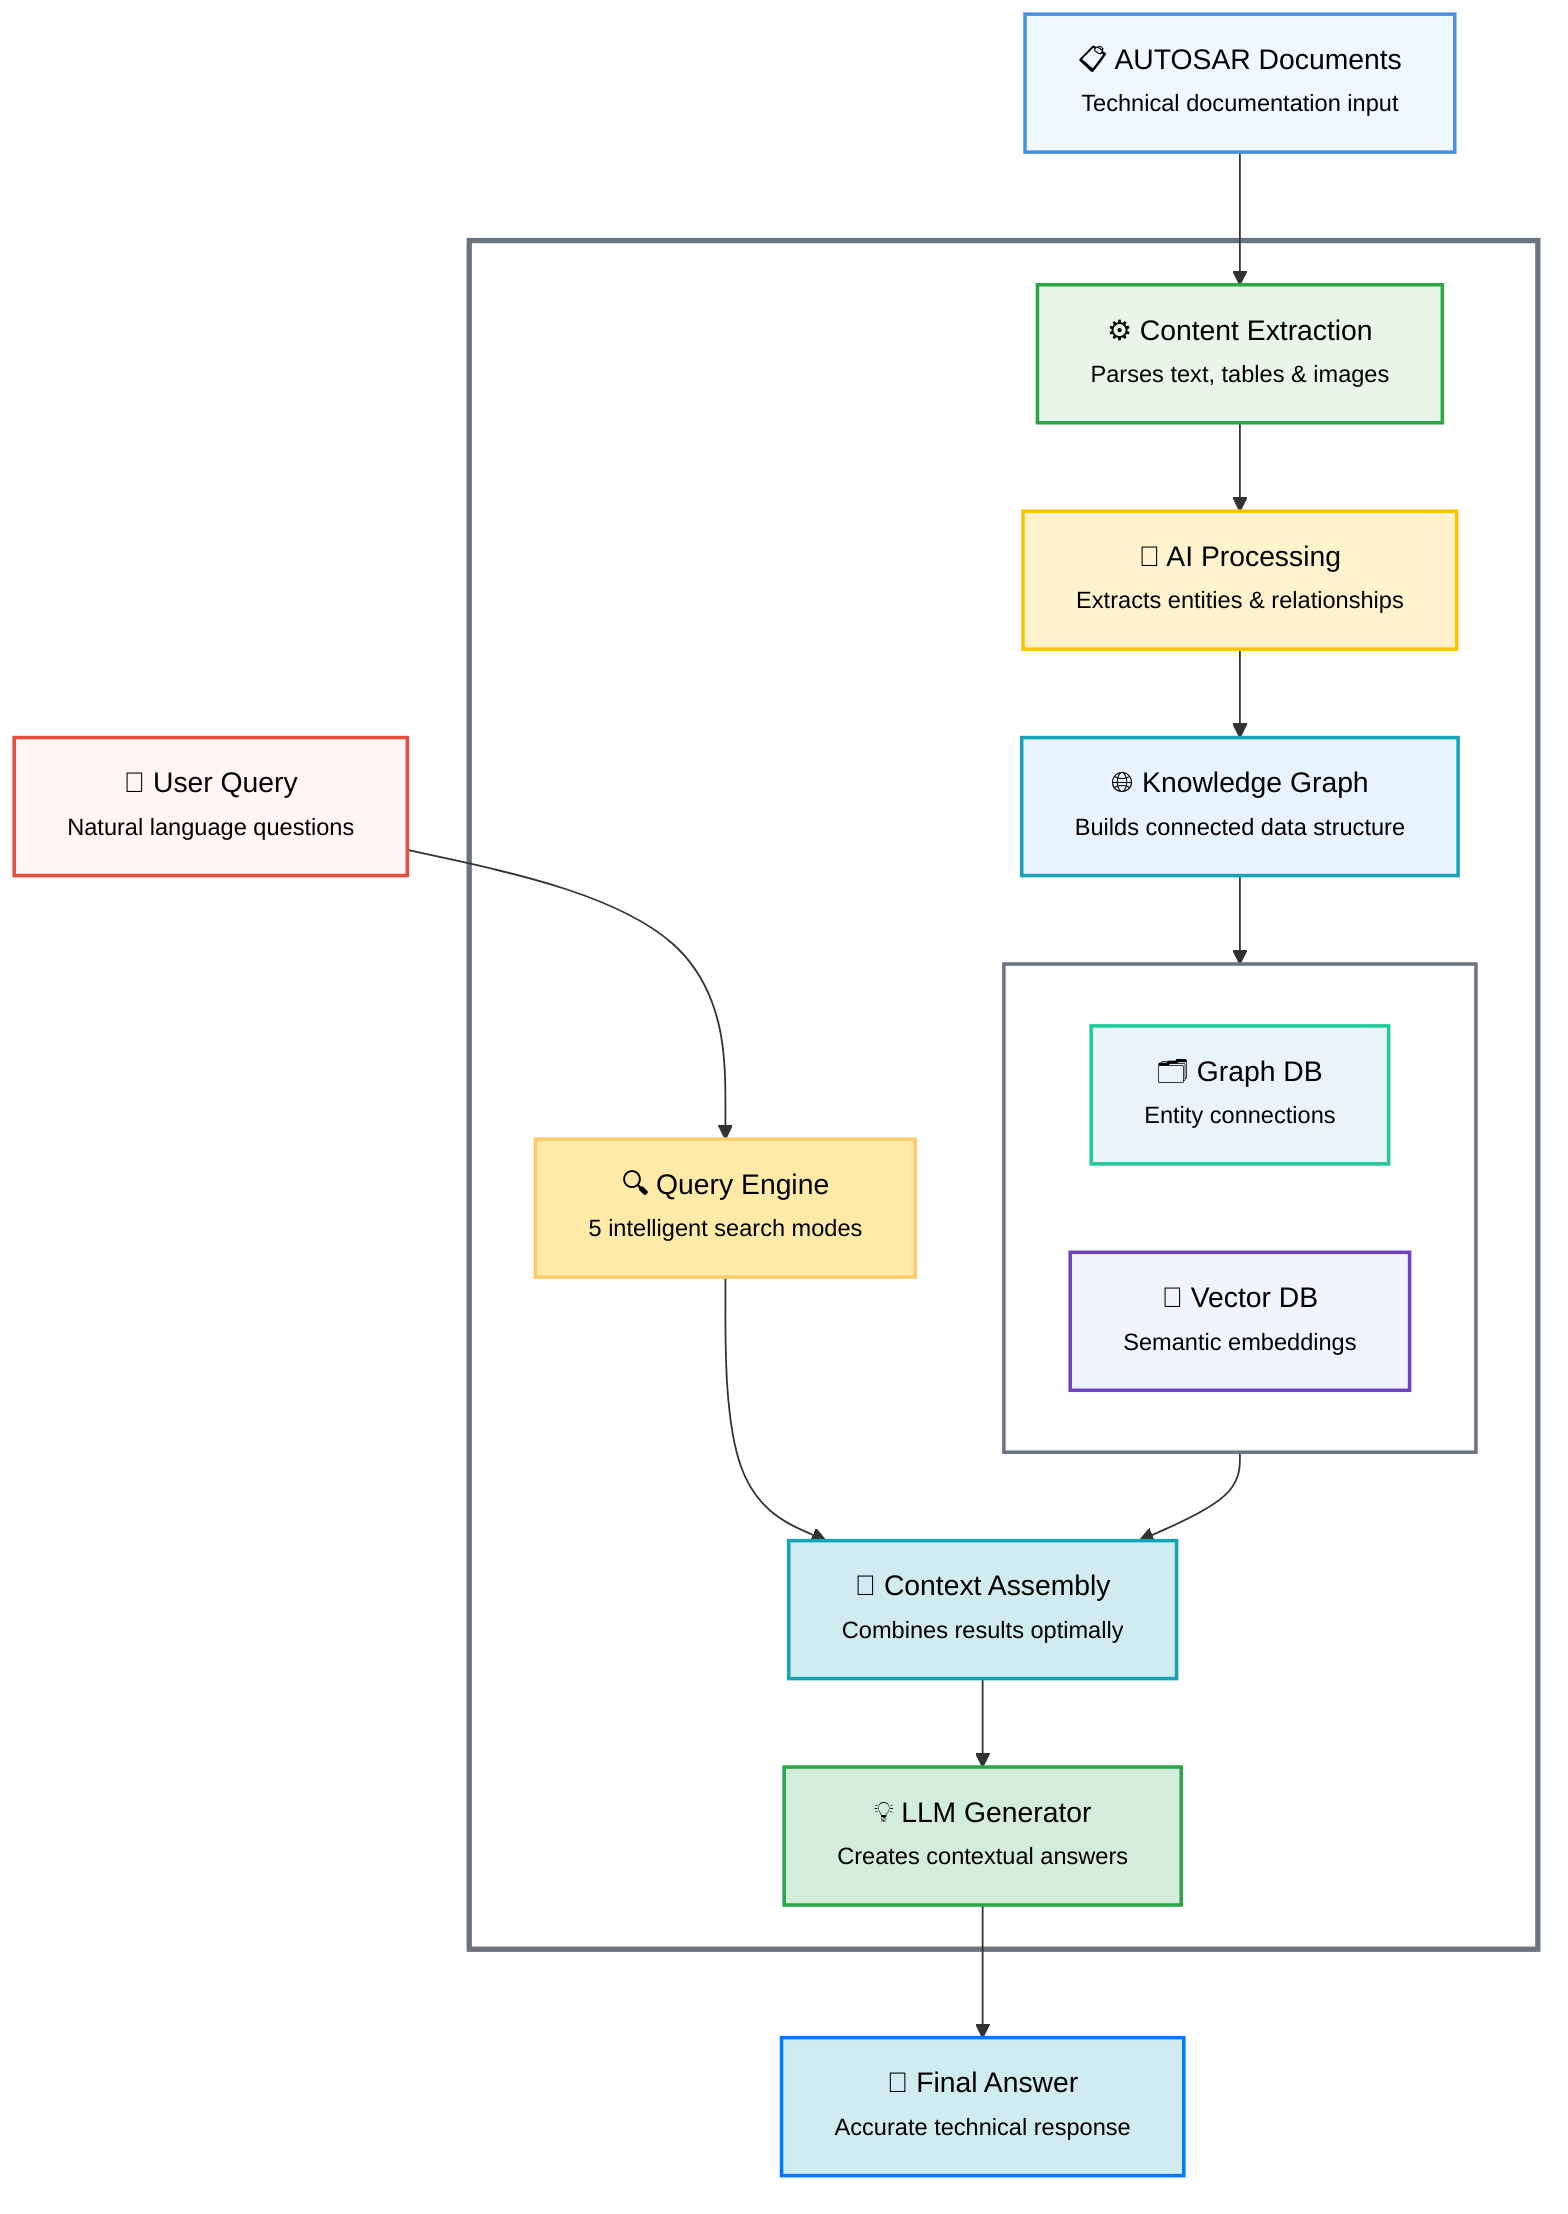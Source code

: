 flowchart TD
    %% Input
    DOC[📋 AUTOSAR Documents<br/><small style="color:black">Technical documentation input</small>]
    USER[💬 User Query<br/><small style="color:black">Natural language questions</small>]
    
    %% Main Processing Box
    subgraph LIGHTRAG [" "]
        direction TB
        
        %% Processing Components
        EXTRACT[⚙️ Content Extraction<br/><small style="color:black">Parses text, tables & images</small>]
        
        AI_PROC[🤖 AI Processing<br/><small style="color:black">Extracts entities & relationships</small>]
        
        KG_BUILD[🌐 Knowledge Graph<br/><small style="color:black">Builds connected data structure</small>]
        
        %% Storage
        subgraph STORAGE [" "]
            direction LR
            GRAPH_DB[🗂️ Graph DB<br/><small style="color:black">Entity connections</small>]
            VECTOR_DB[🔢 Vector DB<br/><small style="color:black">Semantic embeddings</small>]
        end
        
        %% Query Processing
        QUERY_PROC[🔍 Query Engine<br/><small style="color:black">5 intelligent search modes</small>]
        
        CONTEXT[🧩 Context Assembly<br/><small style="color:black">Combines results optimally</small>]
        
        LLM[💡 LLM Generator<br/><small style="color:black">Creates contextual answers</small>]
    end
    
    %% Output
    ANSWER[📝 Final Answer<br/><small style="color:black">Accurate technical response</small>]
    
    %% Connections
    DOC --> EXTRACT
    EXTRACT --> AI_PROC
    AI_PROC --> KG_BUILD
    KG_BUILD --> STORAGE
    
    USER --> QUERY_PROC
    QUERY_PROC --> CONTEXT
    STORAGE --> CONTEXT
    CONTEXT --> LLM
    LLM --> ANSWER
    
    %% Styling - Light colors with black text
    style DOC fill:#f0f8ff,stroke:#4a90e2,stroke-width:2px,color:#000000
    style USER fill:#fff5f5,stroke:#e74c3c,stroke-width:2px,color:#000000
    style LIGHTRAG fill:#ffffff,stroke:#6c757d,stroke-width:3px,color:#000000
    style EXTRACT fill:#e8f5e9,stroke:#28a745,stroke-width:2px,color:#000000
    style AI_PROC fill:#fff3cd,stroke:#ffc107,stroke-width:2px,color:#000000
    style KG_BUILD fill:#e7f3ff,stroke:#17a2b8,stroke-width:2px,color:#000000
    style STORAGE fill:#ffffff,stroke:#6c757d,stroke-width:2px,color:#000000
    style GRAPH_DB fill:#e8f4f8,stroke:#20c997,stroke-width:2px,color:#000000
    style VECTOR_DB fill:#f0f4ff,stroke:#6f42c1,stroke-width:2px,color:#000000
    style QUERY_PROC fill:#ffeaa7,stroke:#fdcb6e,stroke-width:2px,color:#000000
    style CONTEXT fill:#d1ecf1,stroke:#17a2b8,stroke-width:2px,color:#000000
    style LLM fill:#d4edda,stroke:#28a745,stroke-width:2px,color:#000000
    style ANSWER fill:#d1ecf1,stroke:#007bff,stroke-width:2px,color:#000000